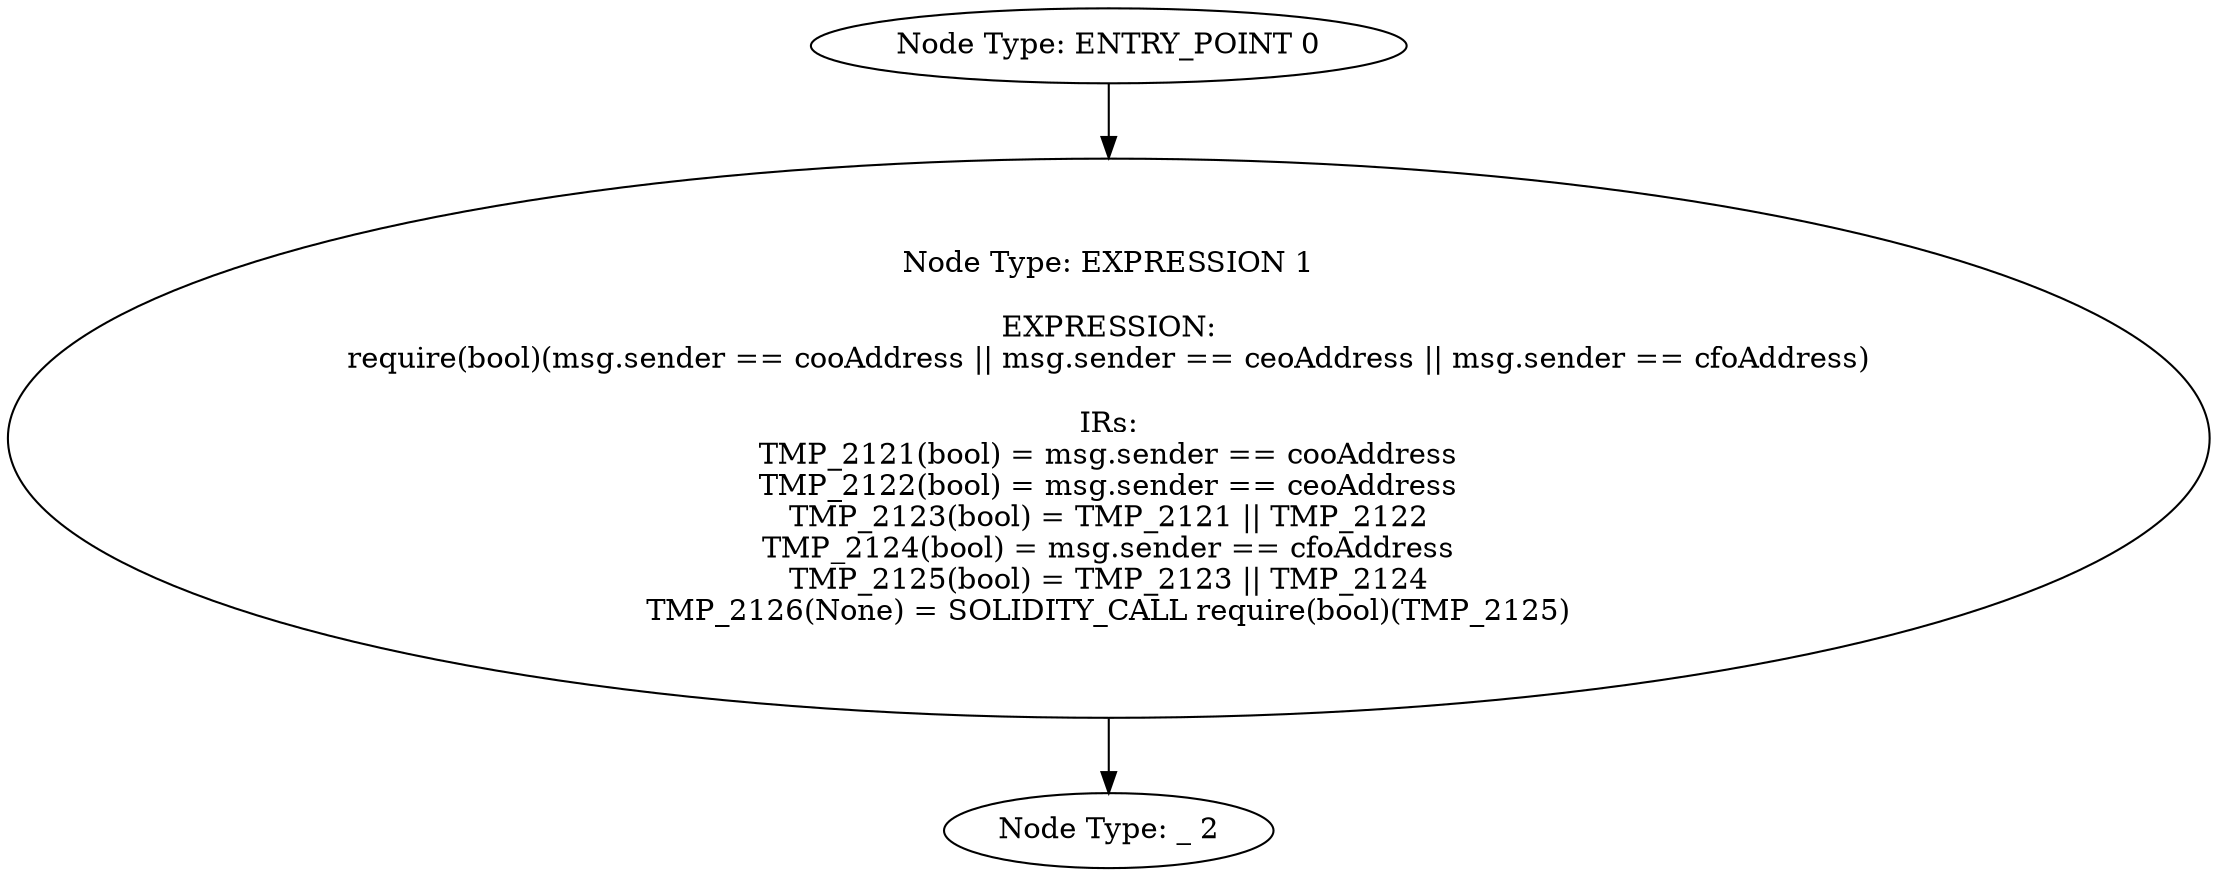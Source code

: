 digraph{
0[label="Node Type: ENTRY_POINT 0
"];
0->1;
1[label="Node Type: EXPRESSION 1

EXPRESSION:
require(bool)(msg.sender == cooAddress || msg.sender == ceoAddress || msg.sender == cfoAddress)

IRs:
TMP_2121(bool) = msg.sender == cooAddress
TMP_2122(bool) = msg.sender == ceoAddress
TMP_2123(bool) = TMP_2121 || TMP_2122
TMP_2124(bool) = msg.sender == cfoAddress
TMP_2125(bool) = TMP_2123 || TMP_2124
TMP_2126(None) = SOLIDITY_CALL require(bool)(TMP_2125)"];
1->2;
2[label="Node Type: _ 2
"];
}
